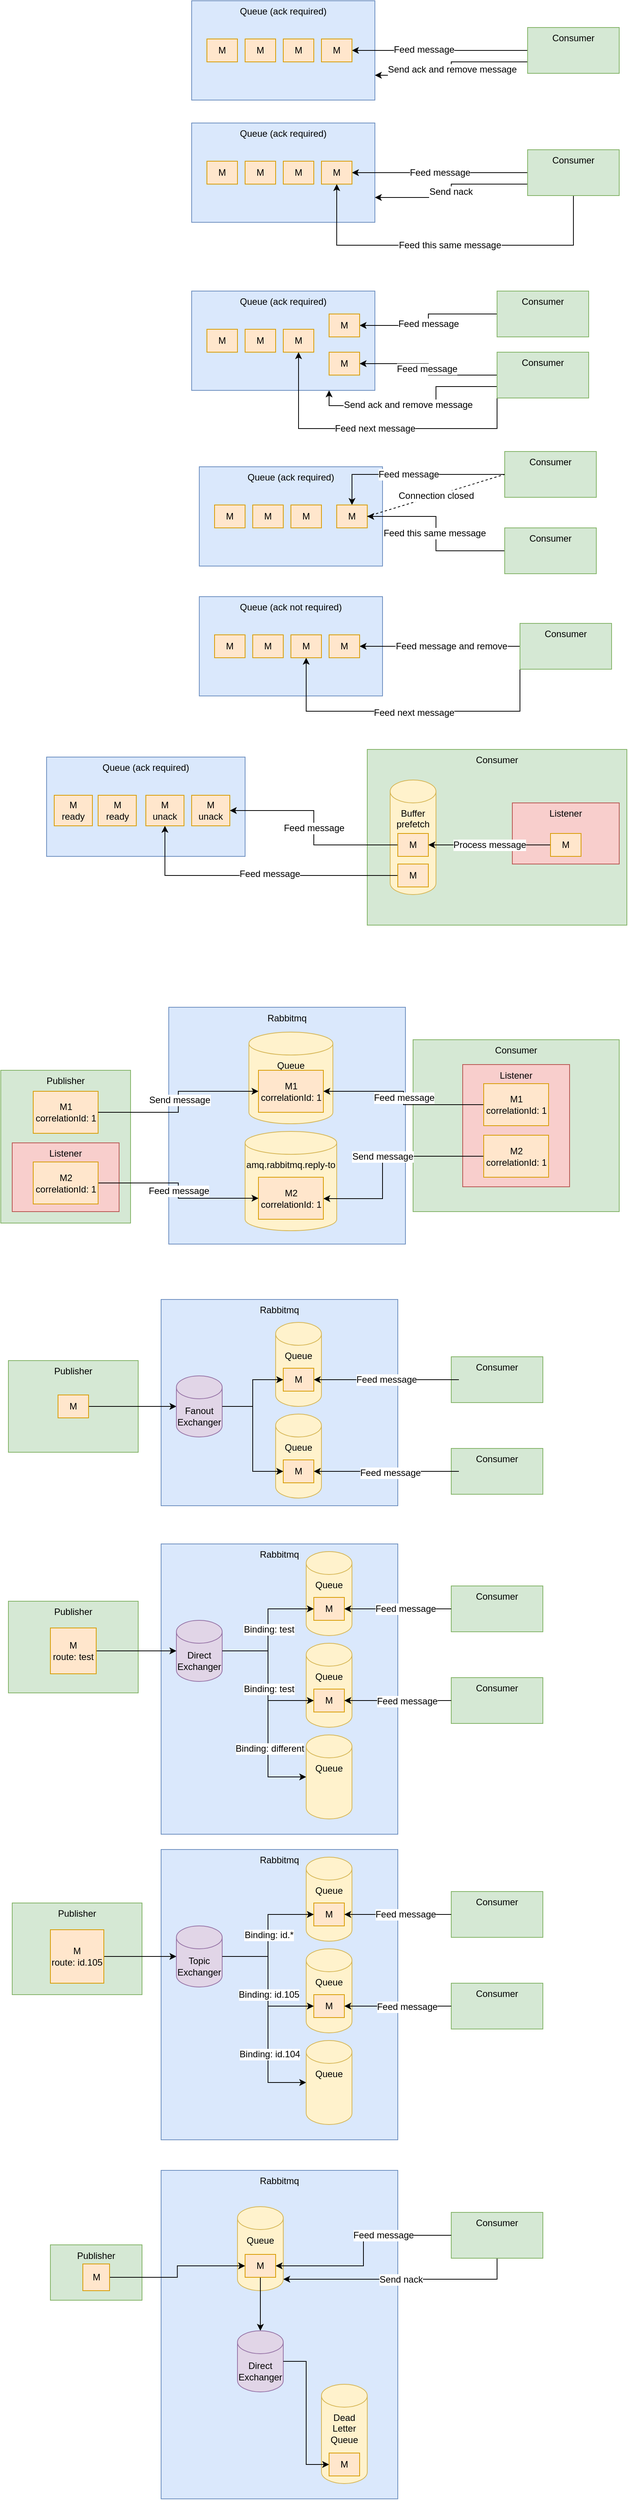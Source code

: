 <mxfile version="13.10.0" type="device"><diagram id="5FkTMjc-aPxwOxmciuyk" name="Page-1"><mxGraphModel dx="2026" dy="1464" grid="1" gridSize="10" guides="1" tooltips="1" connect="1" arrows="1" fold="1" page="1" pageScale="1" pageWidth="600" pageHeight="750" math="0" shadow="0"><root><mxCell id="0"/><mxCell id="1" parent="0"/><mxCell id="cjJmyE3ORphAdKJIZfNl-132" value="Publisher" style="rounded=0;whiteSpace=wrap;html=1;verticalAlign=top;fillColor=#d5e8d4;strokeColor=#82b366;" parent="1" vertex="1"><mxGeometry x="-220" y="1520" width="170" height="120" as="geometry"/></mxCell><mxCell id="cjJmyE3ORphAdKJIZfNl-131" value="Publisher" style="rounded=0;whiteSpace=wrap;html=1;verticalAlign=top;fillColor=#d5e8d4;strokeColor=#82b366;" parent="1" vertex="1"><mxGeometry x="-220" y="1835" width="170" height="120" as="geometry"/></mxCell><mxCell id="cjJmyE3ORphAdKJIZfNl-130" value="Publisher" style="rounded=0;whiteSpace=wrap;html=1;verticalAlign=top;fillColor=#d5e8d4;strokeColor=#82b366;" parent="1" vertex="1"><mxGeometry x="-215" y="2230" width="170" height="120" as="geometry"/></mxCell><mxCell id="cjJmyE3ORphAdKJIZfNl-129" value="Publisher" style="rounded=0;whiteSpace=wrap;html=1;verticalAlign=top;fillColor=#d5e8d4;strokeColor=#82b366;" parent="1" vertex="1"><mxGeometry x="-165" y="2677.5" width="120" height="72.5" as="geometry"/></mxCell><mxCell id="WQiRzFokxwLg9mClhbha-1" value="Queue (ack required)" style="rounded=0;whiteSpace=wrap;html=1;verticalAlign=top;fillColor=#dae8fc;strokeColor=#6c8ebf;" parent="1" vertex="1"><mxGeometry x="20" y="120" width="240" height="130" as="geometry"/></mxCell><mxCell id="WQiRzFokxwLg9mClhbha-41" style="edgeStyle=orthogonalEdgeStyle;rounded=0;orthogonalLoop=1;jettySize=auto;html=1;exitX=0;exitY=0.5;exitDx=0;exitDy=0;" parent="1" source="WQiRzFokxwLg9mClhbha-2" target="WQiRzFokxwLg9mClhbha-8" edge="1"><mxGeometry relative="1" as="geometry"/></mxCell><mxCell id="WQiRzFokxwLg9mClhbha-43" value="&lt;font style=&quot;font-size: 12px&quot;&gt;Feed message&lt;/font&gt;" style="edgeLabel;html=1;align=center;verticalAlign=middle;resizable=0;points=[];" parent="WQiRzFokxwLg9mClhbha-41" vertex="1" connectable="0"><mxGeometry x="0.056" relative="1" as="geometry"><mxPoint as="offset"/></mxGeometry></mxCell><mxCell id="WQiRzFokxwLg9mClhbha-2" value="Consumer" style="rounded=0;whiteSpace=wrap;html=1;verticalAlign=top;fillColor=#d5e8d4;strokeColor=#82b366;" parent="1" vertex="1"><mxGeometry x="420" y="120" width="120" height="60" as="geometry"/></mxCell><mxCell id="WQiRzFokxwLg9mClhbha-5" value="M" style="rounded=0;whiteSpace=wrap;html=1;fillColor=#ffe6cc;strokeColor=#d79b00;" parent="1" vertex="1"><mxGeometry x="90" y="170" width="40" height="30" as="geometry"/></mxCell><mxCell id="WQiRzFokxwLg9mClhbha-6" value="M" style="rounded=0;whiteSpace=wrap;html=1;fillColor=#ffe6cc;strokeColor=#d79b00;" parent="1" vertex="1"><mxGeometry x="140" y="170" width="40" height="30" as="geometry"/></mxCell><mxCell id="WQiRzFokxwLg9mClhbha-7" value="M" style="rounded=0;whiteSpace=wrap;html=1;fillColor=#ffe6cc;strokeColor=#d79b00;" parent="1" vertex="1"><mxGeometry x="200" y="200" width="40" height="30" as="geometry"/></mxCell><mxCell id="WQiRzFokxwLg9mClhbha-8" value="M" style="rounded=0;whiteSpace=wrap;html=1;fillColor=#ffe6cc;strokeColor=#d79b00;" parent="1" vertex="1"><mxGeometry x="200" y="150" width="40" height="30" as="geometry"/></mxCell><mxCell id="WQiRzFokxwLg9mClhbha-42" style="edgeStyle=orthogonalEdgeStyle;rounded=0;orthogonalLoop=1;jettySize=auto;html=1;exitX=0;exitY=0.5;exitDx=0;exitDy=0;" parent="1" source="WQiRzFokxwLg9mClhbha-10" target="WQiRzFokxwLg9mClhbha-7" edge="1"><mxGeometry relative="1" as="geometry"/></mxCell><mxCell id="WQiRzFokxwLg9mClhbha-44" value="&lt;font style=&quot;font-size: 12px&quot;&gt;Feed message&lt;/font&gt;" style="edgeLabel;html=1;align=center;verticalAlign=middle;resizable=0;points=[];" parent="WQiRzFokxwLg9mClhbha-42" vertex="1" connectable="0"><mxGeometry x="0.005" y="2" relative="1" as="geometry"><mxPoint as="offset"/></mxGeometry></mxCell><mxCell id="WQiRzFokxwLg9mClhbha-45" style="edgeStyle=orthogonalEdgeStyle;rounded=0;orthogonalLoop=1;jettySize=auto;html=1;exitX=0;exitY=0.75;exitDx=0;exitDy=0;entryX=0.75;entryY=1;entryDx=0;entryDy=0;" parent="1" source="WQiRzFokxwLg9mClhbha-10" target="WQiRzFokxwLg9mClhbha-1" edge="1"><mxGeometry relative="1" as="geometry"/></mxCell><mxCell id="WQiRzFokxwLg9mClhbha-46" value="&lt;font style=&quot;font-size: 12px&quot;&gt;Send ack and remove message&amp;nbsp;&lt;br&gt;&lt;/font&gt;" style="edgeLabel;html=1;align=center;verticalAlign=middle;resizable=0;points=[];" parent="WQiRzFokxwLg9mClhbha-45" vertex="1" connectable="0"><mxGeometry x="0.057" y="-1" relative="1" as="geometry"><mxPoint as="offset"/></mxGeometry></mxCell><mxCell id="WQiRzFokxwLg9mClhbha-51" value="&lt;font style=&quot;font-size: 12px&quot;&gt;Feed next message&lt;/font&gt;" style="edgeStyle=orthogonalEdgeStyle;rounded=0;orthogonalLoop=1;jettySize=auto;html=1;exitX=0;exitY=1;exitDx=0;exitDy=0;entryX=0.5;entryY=1;entryDx=0;entryDy=0;" parent="1" source="WQiRzFokxwLg9mClhbha-10" target="WQiRzFokxwLg9mClhbha-6" edge="1"><mxGeometry relative="1" as="geometry"><Array as="points"><mxPoint x="420" y="300"/><mxPoint x="160" y="300"/></Array></mxGeometry></mxCell><mxCell id="WQiRzFokxwLg9mClhbha-10" value="Consumer" style="rounded=0;whiteSpace=wrap;html=1;verticalAlign=top;fillColor=#d5e8d4;strokeColor=#82b366;" parent="1" vertex="1"><mxGeometry x="420" y="200" width="120" height="60" as="geometry"/></mxCell><mxCell id="WQiRzFokxwLg9mClhbha-12" value="M" style="rounded=0;whiteSpace=wrap;html=1;fillColor=#ffe6cc;strokeColor=#d79b00;" parent="1" vertex="1"><mxGeometry x="40" y="170" width="40" height="30" as="geometry"/></mxCell><mxCell id="WQiRzFokxwLg9mClhbha-15" value="Queue (ack required)" style="rounded=0;whiteSpace=wrap;html=1;verticalAlign=top;fillColor=#dae8fc;strokeColor=#6c8ebf;" parent="1" vertex="1"><mxGeometry x="20" y="-260" width="240" height="130" as="geometry"/></mxCell><mxCell id="WQiRzFokxwLg9mClhbha-27" style="edgeStyle=orthogonalEdgeStyle;rounded=0;orthogonalLoop=1;jettySize=auto;html=1;exitX=0;exitY=0.75;exitDx=0;exitDy=0;entryX=1;entryY=0.75;entryDx=0;entryDy=0;" parent="1" source="WQiRzFokxwLg9mClhbha-17" target="WQiRzFokxwLg9mClhbha-15" edge="1"><mxGeometry relative="1" as="geometry"/></mxCell><mxCell id="WQiRzFokxwLg9mClhbha-28" value="&lt;font style=&quot;font-size: 12px&quot;&gt;Send ack and remove message&lt;/font&gt;" style="edgeLabel;html=1;align=center;verticalAlign=middle;resizable=0;points=[];" parent="WQiRzFokxwLg9mClhbha-27" vertex="1" connectable="0"><mxGeometry x="0.402" y="3" relative="1" as="geometry"><mxPoint x="35.5" y="-10.5" as="offset"/></mxGeometry></mxCell><mxCell id="WQiRzFokxwLg9mClhbha-39" style="edgeStyle=orthogonalEdgeStyle;rounded=0;orthogonalLoop=1;jettySize=auto;html=1;exitX=0;exitY=0.5;exitDx=0;exitDy=0;" parent="1" source="WQiRzFokxwLg9mClhbha-17" target="WQiRzFokxwLg9mClhbha-21" edge="1"><mxGeometry relative="1" as="geometry"/></mxCell><mxCell id="WQiRzFokxwLg9mClhbha-40" value="&lt;font style=&quot;font-size: 12px&quot;&gt;Feed message&lt;/font&gt;" style="edgeLabel;html=1;align=center;verticalAlign=middle;resizable=0;points=[];" parent="WQiRzFokxwLg9mClhbha-39" vertex="1" connectable="0"><mxGeometry x="0.183" y="-1" relative="1" as="geometry"><mxPoint as="offset"/></mxGeometry></mxCell><mxCell id="WQiRzFokxwLg9mClhbha-17" value="Consumer" style="rounded=0;whiteSpace=wrap;html=1;verticalAlign=top;fillColor=#d5e8d4;strokeColor=#82b366;" parent="1" vertex="1"><mxGeometry x="460" y="-225" width="120" height="60" as="geometry"/></mxCell><mxCell id="WQiRzFokxwLg9mClhbha-18" value="M" style="rounded=0;whiteSpace=wrap;html=1;fillColor=#ffe6cc;strokeColor=#d79b00;" parent="1" vertex="1"><mxGeometry x="90" y="-210" width="40" height="30" as="geometry"/></mxCell><mxCell id="WQiRzFokxwLg9mClhbha-19" value="M" style="rounded=0;whiteSpace=wrap;html=1;fillColor=#ffe6cc;strokeColor=#d79b00;" parent="1" vertex="1"><mxGeometry x="140" y="-210" width="40" height="30" as="geometry"/></mxCell><mxCell id="WQiRzFokxwLg9mClhbha-21" value="M" style="rounded=0;whiteSpace=wrap;html=1;fillColor=#ffe6cc;strokeColor=#d79b00;" parent="1" vertex="1"><mxGeometry x="190" y="-210" width="40" height="30" as="geometry"/></mxCell><mxCell id="WQiRzFokxwLg9mClhbha-22" value="M" style="rounded=0;whiteSpace=wrap;html=1;fillColor=#ffe6cc;strokeColor=#d79b00;" parent="1" vertex="1"><mxGeometry x="40" y="-210" width="40" height="30" as="geometry"/></mxCell><mxCell id="WQiRzFokxwLg9mClhbha-29" value="Queue (ack not required)" style="rounded=0;whiteSpace=wrap;html=1;verticalAlign=top;fillColor=#dae8fc;strokeColor=#6c8ebf;" parent="1" vertex="1"><mxGeometry x="30" y="520" width="240" height="130" as="geometry"/></mxCell><mxCell id="WQiRzFokxwLg9mClhbha-47" style="edgeStyle=orthogonalEdgeStyle;rounded=0;orthogonalLoop=1;jettySize=auto;html=1;exitX=0;exitY=0.5;exitDx=0;exitDy=0;" parent="1" source="WQiRzFokxwLg9mClhbha-32" target="WQiRzFokxwLg9mClhbha-37" edge="1"><mxGeometry relative="1" as="geometry"/></mxCell><mxCell id="WQiRzFokxwLg9mClhbha-48" value="&lt;font style=&quot;font-size: 12px&quot;&gt;Feed message and remove&lt;/font&gt;" style="edgeLabel;html=1;align=center;verticalAlign=middle;resizable=0;points=[];" parent="WQiRzFokxwLg9mClhbha-47" vertex="1" connectable="0"><mxGeometry x="0.25" y="-1" relative="1" as="geometry"><mxPoint x="41" y="1" as="offset"/></mxGeometry></mxCell><mxCell id="WQiRzFokxwLg9mClhbha-49" style="edgeStyle=orthogonalEdgeStyle;rounded=0;orthogonalLoop=1;jettySize=auto;html=1;exitX=0;exitY=0.75;exitDx=0;exitDy=0;entryX=0.5;entryY=1;entryDx=0;entryDy=0;" parent="1" source="WQiRzFokxwLg9mClhbha-32" target="WQiRzFokxwLg9mClhbha-34" edge="1"><mxGeometry relative="1" as="geometry"><Array as="points"><mxPoint x="450" y="670"/><mxPoint x="170" y="670"/></Array></mxGeometry></mxCell><mxCell id="WQiRzFokxwLg9mClhbha-50" value="&lt;font style=&quot;font-size: 12px&quot;&gt;Feed next message&lt;/font&gt;" style="edgeLabel;html=1;align=center;verticalAlign=middle;resizable=0;points=[];" parent="WQiRzFokxwLg9mClhbha-49" vertex="1" connectable="0"><mxGeometry x="0.279" y="2" relative="1" as="geometry"><mxPoint x="59" as="offset"/></mxGeometry></mxCell><mxCell id="WQiRzFokxwLg9mClhbha-32" value="Consumer" style="rounded=0;whiteSpace=wrap;html=1;verticalAlign=top;fillColor=#d5e8d4;strokeColor=#82b366;" parent="1" vertex="1"><mxGeometry x="450" y="555" width="120" height="60" as="geometry"/></mxCell><mxCell id="WQiRzFokxwLg9mClhbha-33" value="M" style="rounded=0;whiteSpace=wrap;html=1;fillColor=#ffe6cc;strokeColor=#d79b00;" parent="1" vertex="1"><mxGeometry x="100" y="570" width="40" height="30" as="geometry"/></mxCell><mxCell id="WQiRzFokxwLg9mClhbha-34" value="M" style="rounded=0;whiteSpace=wrap;html=1;fillColor=#ffe6cc;strokeColor=#d79b00;" parent="1" vertex="1"><mxGeometry x="150" y="570" width="40" height="30" as="geometry"/></mxCell><mxCell id="WQiRzFokxwLg9mClhbha-37" value="M" style="rounded=0;whiteSpace=wrap;html=1;fillColor=#ffe6cc;strokeColor=#d79b00;" parent="1" vertex="1"><mxGeometry x="200" y="570" width="40" height="30" as="geometry"/></mxCell><mxCell id="WQiRzFokxwLg9mClhbha-38" value="M" style="rounded=0;whiteSpace=wrap;html=1;fillColor=#ffe6cc;strokeColor=#d79b00;" parent="1" vertex="1"><mxGeometry x="50" y="570" width="40" height="30" as="geometry"/></mxCell><mxCell id="WQiRzFokxwLg9mClhbha-52" value="Queue (ack required)" style="rounded=0;whiteSpace=wrap;html=1;verticalAlign=top;fillColor=#dae8fc;strokeColor=#6c8ebf;" parent="1" vertex="1"><mxGeometry x="20" y="-100" width="240" height="130" as="geometry"/></mxCell><mxCell id="WQiRzFokxwLg9mClhbha-53" style="edgeStyle=orthogonalEdgeStyle;rounded=0;orthogonalLoop=1;jettySize=auto;html=1;exitX=0;exitY=0.75;exitDx=0;exitDy=0;entryX=1;entryY=0.75;entryDx=0;entryDy=0;" parent="1" source="WQiRzFokxwLg9mClhbha-55" target="WQiRzFokxwLg9mClhbha-52" edge="1"><mxGeometry relative="1" as="geometry"/></mxCell><mxCell id="WQiRzFokxwLg9mClhbha-54" value="&lt;font style=&quot;font-size: 12px&quot;&gt;Send nack&amp;nbsp;&lt;/font&gt;" style="edgeLabel;html=1;align=center;verticalAlign=middle;resizable=0;points=[];" parent="WQiRzFokxwLg9mClhbha-53" vertex="1" connectable="0"><mxGeometry x="0.402" y="3" relative="1" as="geometry"><mxPoint x="35.5" y="-10.5" as="offset"/></mxGeometry></mxCell><mxCell id="WQiRzFokxwLg9mClhbha-63" value="&lt;span style=&quot;font-size: 12px&quot;&gt;Feed this same message&lt;/span&gt;" style="edgeStyle=orthogonalEdgeStyle;rounded=0;orthogonalLoop=1;jettySize=auto;html=1;exitX=0.5;exitY=1;exitDx=0;exitDy=0;entryX=0.5;entryY=1;entryDx=0;entryDy=0;" parent="1" source="WQiRzFokxwLg9mClhbha-55" target="WQiRzFokxwLg9mClhbha-60" edge="1"><mxGeometry relative="1" as="geometry"><Array as="points"><mxPoint x="520" y="60"/><mxPoint x="210" y="60"/></Array></mxGeometry></mxCell><mxCell id="ChobJiatuvSd5gWR6yx1-28" value="&lt;font style=&quot;font-size: 12px&quot;&gt;Feed message&lt;/font&gt;" style="edgeStyle=orthogonalEdgeStyle;rounded=0;orthogonalLoop=1;jettySize=auto;html=1;exitX=0;exitY=0.5;exitDx=0;exitDy=0;" edge="1" parent="1" source="WQiRzFokxwLg9mClhbha-55" target="WQiRzFokxwLg9mClhbha-60"><mxGeometry relative="1" as="geometry"/></mxCell><mxCell id="WQiRzFokxwLg9mClhbha-55" value="Consumer" style="rounded=0;whiteSpace=wrap;html=1;verticalAlign=top;fillColor=#d5e8d4;strokeColor=#82b366;" parent="1" vertex="1"><mxGeometry x="460" y="-65" width="120" height="60" as="geometry"/></mxCell><mxCell id="WQiRzFokxwLg9mClhbha-56" value="M" style="rounded=0;whiteSpace=wrap;html=1;fillColor=#ffe6cc;strokeColor=#d79b00;" parent="1" vertex="1"><mxGeometry x="90" y="-50" width="40" height="30" as="geometry"/></mxCell><mxCell id="WQiRzFokxwLg9mClhbha-57" value="M" style="rounded=0;whiteSpace=wrap;html=1;fillColor=#ffe6cc;strokeColor=#d79b00;" parent="1" vertex="1"><mxGeometry x="140" y="-50" width="40" height="30" as="geometry"/></mxCell><mxCell id="WQiRzFokxwLg9mClhbha-60" value="M" style="rounded=0;whiteSpace=wrap;html=1;fillColor=#ffe6cc;strokeColor=#d79b00;" parent="1" vertex="1"><mxGeometry x="190" y="-50" width="40" height="30" as="geometry"/></mxCell><mxCell id="WQiRzFokxwLg9mClhbha-61" value="M" style="rounded=0;whiteSpace=wrap;html=1;fillColor=#ffe6cc;strokeColor=#d79b00;" parent="1" vertex="1"><mxGeometry x="40" y="-50" width="40" height="30" as="geometry"/></mxCell><mxCell id="cjJmyE3ORphAdKJIZfNl-1" value="Queue (ack required)" style="rounded=0;whiteSpace=wrap;html=1;verticalAlign=top;fillColor=#dae8fc;strokeColor=#6c8ebf;" parent="1" vertex="1"><mxGeometry x="30" y="350" width="240" height="130" as="geometry"/></mxCell><mxCell id="cjJmyE3ORphAdKJIZfNl-2" style="edgeStyle=orthogonalEdgeStyle;rounded=0;orthogonalLoop=1;jettySize=auto;html=1;exitX=0;exitY=0.5;exitDx=0;exitDy=0;" parent="1" source="cjJmyE3ORphAdKJIZfNl-4" target="cjJmyE3ORphAdKJIZfNl-8" edge="1"><mxGeometry relative="1" as="geometry"/></mxCell><mxCell id="cjJmyE3ORphAdKJIZfNl-3" value="&lt;font style=&quot;font-size: 12px&quot;&gt;Feed message&lt;/font&gt;" style="edgeLabel;html=1;align=center;verticalAlign=middle;resizable=0;points=[];" parent="cjJmyE3ORphAdKJIZfNl-2" vertex="1" connectable="0"><mxGeometry x="0.056" relative="1" as="geometry"><mxPoint as="offset"/></mxGeometry></mxCell><mxCell id="cjJmyE3ORphAdKJIZfNl-4" value="Consumer" style="rounded=0;whiteSpace=wrap;html=1;verticalAlign=top;fillColor=#d5e8d4;strokeColor=#82b366;" parent="1" vertex="1"><mxGeometry x="430" y="330" width="120" height="60" as="geometry"/></mxCell><mxCell id="cjJmyE3ORphAdKJIZfNl-5" value="M" style="rounded=0;whiteSpace=wrap;html=1;fillColor=#ffe6cc;strokeColor=#d79b00;" parent="1" vertex="1"><mxGeometry x="100" y="400" width="40" height="30" as="geometry"/></mxCell><mxCell id="cjJmyE3ORphAdKJIZfNl-6" value="M" style="rounded=0;whiteSpace=wrap;html=1;fillColor=#ffe6cc;strokeColor=#d79b00;" parent="1" vertex="1"><mxGeometry x="150" y="400" width="40" height="30" as="geometry"/></mxCell><mxCell id="cjJmyE3ORphAdKJIZfNl-8" value="M" style="rounded=0;whiteSpace=wrap;html=1;fillColor=#ffe6cc;strokeColor=#d79b00;" parent="1" vertex="1"><mxGeometry x="210" y="400" width="40" height="30" as="geometry"/></mxCell><mxCell id="cjJmyE3ORphAdKJIZfNl-9" style="edgeStyle=orthogonalEdgeStyle;rounded=0;orthogonalLoop=1;jettySize=auto;html=1;exitX=0;exitY=0.5;exitDx=0;exitDy=0;entryX=1;entryY=0.5;entryDx=0;entryDy=0;" parent="1" source="cjJmyE3ORphAdKJIZfNl-14" target="cjJmyE3ORphAdKJIZfNl-8" edge="1"><mxGeometry relative="1" as="geometry"><mxPoint x="250" y="445" as="targetPoint"/></mxGeometry></mxCell><mxCell id="cjJmyE3ORphAdKJIZfNl-10" value="&lt;font style=&quot;font-size: 12px&quot;&gt;Feed this same message&lt;/font&gt;" style="edgeLabel;html=1;align=center;verticalAlign=middle;resizable=0;points=[];" parent="cjJmyE3ORphAdKJIZfNl-9" vertex="1" connectable="0"><mxGeometry x="0.005" y="2" relative="1" as="geometry"><mxPoint as="offset"/></mxGeometry></mxCell><mxCell id="cjJmyE3ORphAdKJIZfNl-14" value="Consumer" style="rounded=0;whiteSpace=wrap;html=1;verticalAlign=top;fillColor=#d5e8d4;strokeColor=#82b366;" parent="1" vertex="1"><mxGeometry x="430" y="430" width="120" height="60" as="geometry"/></mxCell><mxCell id="cjJmyE3ORphAdKJIZfNl-15" value="M" style="rounded=0;whiteSpace=wrap;html=1;fillColor=#ffe6cc;strokeColor=#d79b00;" parent="1" vertex="1"><mxGeometry x="50" y="400" width="40" height="30" as="geometry"/></mxCell><mxCell id="cjJmyE3ORphAdKJIZfNl-16" value="&lt;font style=&quot;font-size: 12px&quot;&gt;Connection closed&lt;/font&gt;" style="endArrow=none;dashed=1;html=1;exitX=1;exitY=0.5;exitDx=0;exitDy=0;entryX=0;entryY=0.5;entryDx=0;entryDy=0;" parent="1" source="cjJmyE3ORphAdKJIZfNl-8" target="cjJmyE3ORphAdKJIZfNl-4" edge="1"><mxGeometry width="50" height="50" relative="1" as="geometry"><mxPoint x="400" y="510" as="sourcePoint"/><mxPoint x="450" y="460" as="targetPoint"/></mxGeometry></mxCell><mxCell id="cjJmyE3ORphAdKJIZfNl-17" value="Rabbitmq" style="rounded=0;whiteSpace=wrap;html=1;verticalAlign=top;fillColor=#dae8fc;strokeColor=#6c8ebf;" parent="1" vertex="1"><mxGeometry x="-20" y="1440" width="310" height="270" as="geometry"/></mxCell><mxCell id="cjJmyE3ORphAdKJIZfNl-20" value="Consumer" style="rounded=0;whiteSpace=wrap;html=1;verticalAlign=top;fillColor=#d5e8d4;strokeColor=#82b366;" parent="1" vertex="1"><mxGeometry x="360" y="1515" width="120" height="60" as="geometry"/></mxCell><mxCell id="cjJmyE3ORphAdKJIZfNl-30" value="Consumer" style="rounded=0;whiteSpace=wrap;html=1;verticalAlign=top;fillColor=#d5e8d4;strokeColor=#82b366;" parent="1" vertex="1"><mxGeometry x="360" y="1635" width="120" height="60" as="geometry"/></mxCell><mxCell id="cjJmyE3ORphAdKJIZfNl-33" style="edgeStyle=orthogonalEdgeStyle;rounded=0;orthogonalLoop=1;jettySize=auto;html=1;exitX=1;exitY=0.5;exitDx=0;exitDy=0;" parent="1" source="cjJmyE3ORphAdKJIZfNl-31" target="cjJmyE3ORphAdKJIZfNl-32" edge="1"><mxGeometry relative="1" as="geometry"/></mxCell><mxCell id="cjJmyE3ORphAdKJIZfNl-31" value="M" style="rounded=0;whiteSpace=wrap;html=1;fillColor=#ffe6cc;strokeColor=#d79b00;" parent="1" vertex="1"><mxGeometry x="-155" y="1565" width="40" height="30" as="geometry"/></mxCell><mxCell id="cjJmyE3ORphAdKJIZfNl-32" value="Fanout Exchanger" style="shape=cylinder3;whiteSpace=wrap;html=1;boundedLbl=1;backgroundOutline=1;size=15;fillColor=#e1d5e7;strokeColor=#9673a6;" parent="1" vertex="1"><mxGeometry y="1540" width="60" height="80" as="geometry"/></mxCell><mxCell id="cjJmyE3ORphAdKJIZfNl-34" value="Queue" style="shape=cylinder3;whiteSpace=wrap;html=1;boundedLbl=1;backgroundOutline=1;size=15;verticalAlign=top;fillColor=#fff2cc;strokeColor=#d6b656;" parent="1" vertex="1"><mxGeometry x="130" y="1470" width="60" height="110" as="geometry"/></mxCell><mxCell id="cjJmyE3ORphAdKJIZfNl-21" value="M" style="rounded=0;whiteSpace=wrap;html=1;fillColor=#ffe6cc;strokeColor=#d79b00;" parent="1" vertex="1"><mxGeometry x="140" y="1530" width="40" height="30" as="geometry"/></mxCell><mxCell id="cjJmyE3ORphAdKJIZfNl-18" style="edgeStyle=orthogonalEdgeStyle;rounded=0;orthogonalLoop=1;jettySize=auto;html=1;exitX=0;exitY=0.5;exitDx=0;exitDy=0;entryX=1;entryY=0.5;entryDx=0;entryDy=0;" parent="1" source="cjJmyE3ORphAdKJIZfNl-20" target="cjJmyE3ORphAdKJIZfNl-21" edge="1"><mxGeometry relative="1" as="geometry"><mxPoint x="250" y="1495" as="targetPoint"/><Array as="points"><mxPoint x="370" y="1545"/></Array></mxGeometry></mxCell><mxCell id="cjJmyE3ORphAdKJIZfNl-19" value="&lt;font style=&quot;font-size: 12px&quot;&gt;Feed message&lt;/font&gt;" style="edgeLabel;html=1;align=center;verticalAlign=middle;resizable=0;points=[];" parent="cjJmyE3ORphAdKJIZfNl-18" vertex="1" connectable="0"><mxGeometry x="0.056" relative="1" as="geometry"><mxPoint as="offset"/></mxGeometry></mxCell><mxCell id="cjJmyE3ORphAdKJIZfNl-35" value="Queue" style="shape=cylinder3;whiteSpace=wrap;html=1;boundedLbl=1;backgroundOutline=1;size=15;verticalAlign=top;fillColor=#fff2cc;strokeColor=#d6b656;" parent="1" vertex="1"><mxGeometry x="130" y="1590" width="60" height="110" as="geometry"/></mxCell><mxCell id="cjJmyE3ORphAdKJIZfNl-36" value="M" style="rounded=0;whiteSpace=wrap;html=1;fillColor=#ffe6cc;strokeColor=#d79b00;" parent="1" vertex="1"><mxGeometry x="140" y="1650" width="40" height="30" as="geometry"/></mxCell><mxCell id="cjJmyE3ORphAdKJIZfNl-25" style="edgeStyle=orthogonalEdgeStyle;rounded=0;orthogonalLoop=1;jettySize=auto;html=1;exitX=0;exitY=0.5;exitDx=0;exitDy=0;entryX=1;entryY=0.5;entryDx=0;entryDy=0;" parent="1" source="cjJmyE3ORphAdKJIZfNl-30" target="cjJmyE3ORphAdKJIZfNl-36" edge="1"><mxGeometry relative="1" as="geometry"><mxPoint x="370" y="1660" as="targetPoint"/><Array as="points"><mxPoint x="370" y="1665"/></Array></mxGeometry></mxCell><mxCell id="cjJmyE3ORphAdKJIZfNl-26" value="&lt;font style=&quot;font-size: 12px&quot;&gt;Feed message&lt;/font&gt;" style="edgeLabel;html=1;align=center;verticalAlign=middle;resizable=0;points=[];" parent="cjJmyE3ORphAdKJIZfNl-25" vertex="1" connectable="0"><mxGeometry x="0.005" y="2" relative="1" as="geometry"><mxPoint as="offset"/></mxGeometry></mxCell><mxCell id="cjJmyE3ORphAdKJIZfNl-37" style="edgeStyle=orthogonalEdgeStyle;rounded=0;orthogonalLoop=1;jettySize=auto;html=1;exitX=1;exitY=0.5;exitDx=0;exitDy=0;exitPerimeter=0;entryX=0;entryY=0.5;entryDx=0;entryDy=0;" parent="1" source="cjJmyE3ORphAdKJIZfNl-32" target="cjJmyE3ORphAdKJIZfNl-21" edge="1"><mxGeometry relative="1" as="geometry"/></mxCell><mxCell id="cjJmyE3ORphAdKJIZfNl-38" style="edgeStyle=orthogonalEdgeStyle;rounded=0;orthogonalLoop=1;jettySize=auto;html=1;exitX=1;exitY=0.5;exitDx=0;exitDy=0;exitPerimeter=0;entryX=0;entryY=0.5;entryDx=0;entryDy=0;" parent="1" source="cjJmyE3ORphAdKJIZfNl-32" target="cjJmyE3ORphAdKJIZfNl-36" edge="1"><mxGeometry relative="1" as="geometry"/></mxCell><mxCell id="cjJmyE3ORphAdKJIZfNl-41" value="Rabbitmq" style="rounded=0;whiteSpace=wrap;html=1;verticalAlign=top;fillColor=#dae8fc;strokeColor=#6c8ebf;" parent="1" vertex="1"><mxGeometry x="-20" y="1760" width="310" height="380" as="geometry"/></mxCell><mxCell id="cjJmyE3ORphAdKJIZfNl-42" value="Consumer" style="rounded=0;whiteSpace=wrap;html=1;verticalAlign=top;fillColor=#d5e8d4;strokeColor=#82b366;" parent="1" vertex="1"><mxGeometry x="360" y="1815" width="120" height="60" as="geometry"/></mxCell><mxCell id="cjJmyE3ORphAdKJIZfNl-43" value="Consumer" style="rounded=0;whiteSpace=wrap;html=1;verticalAlign=top;fillColor=#d5e8d4;strokeColor=#82b366;" parent="1" vertex="1"><mxGeometry x="360" y="1935" width="120" height="60" as="geometry"/></mxCell><mxCell id="cjJmyE3ORphAdKJIZfNl-64" style="edgeStyle=orthogonalEdgeStyle;rounded=0;orthogonalLoop=1;jettySize=auto;html=1;exitX=1;exitY=0.5;exitDx=0;exitDy=0;exitPerimeter=0;entryX=0;entryY=0.5;entryDx=0;entryDy=0;entryPerimeter=0;" parent="1" source="cjJmyE3ORphAdKJIZfNl-46" target="cjJmyE3ORphAdKJIZfNl-61" edge="1"><mxGeometry relative="1" as="geometry"><Array as="points"><mxPoint x="120" y="1900"/><mxPoint x="120" y="2065"/></Array></mxGeometry></mxCell><mxCell id="cjJmyE3ORphAdKJIZfNl-65" value="&lt;font style=&quot;font-size: 12px&quot;&gt;Binding: different&lt;/font&gt;" style="edgeLabel;html=1;align=center;verticalAlign=middle;resizable=0;points=[];" parent="cjJmyE3ORphAdKJIZfNl-64" vertex="1" connectable="0"><mxGeometry x="0.367" y="2" relative="1" as="geometry"><mxPoint as="offset"/></mxGeometry></mxCell><mxCell id="cjJmyE3ORphAdKJIZfNl-46" value="Direct Exchanger" style="shape=cylinder3;whiteSpace=wrap;html=1;boundedLbl=1;backgroundOutline=1;size=15;fillColor=#e1d5e7;strokeColor=#9673a6;" parent="1" vertex="1"><mxGeometry y="1860" width="60" height="80" as="geometry"/></mxCell><mxCell id="cjJmyE3ORphAdKJIZfNl-47" value="Queue" style="shape=cylinder3;whiteSpace=wrap;html=1;boundedLbl=1;backgroundOutline=1;size=15;verticalAlign=top;fillColor=#fff2cc;strokeColor=#d6b656;" parent="1" vertex="1"><mxGeometry x="170" y="1770" width="60" height="110" as="geometry"/></mxCell><mxCell id="cjJmyE3ORphAdKJIZfNl-48" value="M" style="rounded=0;whiteSpace=wrap;html=1;fillColor=#ffe6cc;strokeColor=#d79b00;" parent="1" vertex="1"><mxGeometry x="180" y="1830" width="40" height="30" as="geometry"/></mxCell><mxCell id="cjJmyE3ORphAdKJIZfNl-51" value="Queue" style="shape=cylinder3;whiteSpace=wrap;html=1;boundedLbl=1;backgroundOutline=1;size=15;verticalAlign=top;fillColor=#fff2cc;strokeColor=#d6b656;" parent="1" vertex="1"><mxGeometry x="170" y="1890" width="60" height="110" as="geometry"/></mxCell><mxCell id="cjJmyE3ORphAdKJIZfNl-52" value="M" style="rounded=0;whiteSpace=wrap;html=1;fillColor=#ffe6cc;strokeColor=#d79b00;" parent="1" vertex="1"><mxGeometry x="180" y="1950" width="40" height="30" as="geometry"/></mxCell><mxCell id="cjJmyE3ORphAdKJIZfNl-55" style="edgeStyle=orthogonalEdgeStyle;rounded=0;orthogonalLoop=1;jettySize=auto;html=1;exitX=1;exitY=0.5;exitDx=0;exitDy=0;exitPerimeter=0;entryX=0;entryY=0.5;entryDx=0;entryDy=0;" parent="1" source="cjJmyE3ORphAdKJIZfNl-46" target="cjJmyE3ORphAdKJIZfNl-48" edge="1"><mxGeometry relative="1" as="geometry"/></mxCell><mxCell id="cjJmyE3ORphAdKJIZfNl-59" value="&lt;font style=&quot;font-size: 12px&quot;&gt;Binding: test&lt;/font&gt;" style="edgeLabel;html=1;align=center;verticalAlign=middle;resizable=0;points=[];" parent="cjJmyE3ORphAdKJIZfNl-55" vertex="1" connectable="0"><mxGeometry x="0.009" y="-1" relative="1" as="geometry"><mxPoint as="offset"/></mxGeometry></mxCell><mxCell id="cjJmyE3ORphAdKJIZfNl-56" style="edgeStyle=orthogonalEdgeStyle;rounded=0;orthogonalLoop=1;jettySize=auto;html=1;exitX=1;exitY=0.5;exitDx=0;exitDy=0;exitPerimeter=0;entryX=0;entryY=0.5;entryDx=0;entryDy=0;" parent="1" source="cjJmyE3ORphAdKJIZfNl-46" target="cjJmyE3ORphAdKJIZfNl-52" edge="1"><mxGeometry relative="1" as="geometry"/></mxCell><mxCell id="cjJmyE3ORphAdKJIZfNl-60" value="&lt;font style=&quot;font-size: 12px&quot;&gt;Binding: test&lt;/font&gt;" style="edgeLabel;html=1;align=center;verticalAlign=middle;resizable=0;points=[];" parent="cjJmyE3ORphAdKJIZfNl-56" vertex="1" connectable="0"><mxGeometry x="0.188" y="1" relative="1" as="geometry"><mxPoint as="offset"/></mxGeometry></mxCell><mxCell id="cjJmyE3ORphAdKJIZfNl-58" style="edgeStyle=orthogonalEdgeStyle;rounded=0;orthogonalLoop=1;jettySize=auto;html=1;exitX=1;exitY=0.5;exitDx=0;exitDy=0;entryX=0;entryY=0.5;entryDx=0;entryDy=0;entryPerimeter=0;" parent="1" source="cjJmyE3ORphAdKJIZfNl-57" target="cjJmyE3ORphAdKJIZfNl-46" edge="1"><mxGeometry relative="1" as="geometry"/></mxCell><mxCell id="cjJmyE3ORphAdKJIZfNl-57" value="M&lt;br&gt;route: test" style="whiteSpace=wrap;html=1;aspect=fixed;fillColor=#ffe6cc;strokeColor=#d79b00;" parent="1" vertex="1"><mxGeometry x="-165" y="1870" width="60" height="60" as="geometry"/></mxCell><mxCell id="cjJmyE3ORphAdKJIZfNl-61" value="Queue" style="shape=cylinder3;whiteSpace=wrap;html=1;boundedLbl=1;backgroundOutline=1;size=15;verticalAlign=top;fillColor=#fff2cc;strokeColor=#d6b656;" parent="1" vertex="1"><mxGeometry x="170" y="2010" width="60" height="110" as="geometry"/></mxCell><mxCell id="cjJmyE3ORphAdKJIZfNl-68" style="edgeStyle=orthogonalEdgeStyle;rounded=0;orthogonalLoop=1;jettySize=auto;html=1;exitX=0;exitY=0.5;exitDx=0;exitDy=0;" parent="1" source="cjJmyE3ORphAdKJIZfNl-42" target="cjJmyE3ORphAdKJIZfNl-48" edge="1"><mxGeometry relative="1" as="geometry"/></mxCell><mxCell id="cjJmyE3ORphAdKJIZfNl-69" value="&lt;span style=&quot;font-size: 12px&quot;&gt;Feed message&lt;/span&gt;" style="edgeLabel;html=1;align=center;verticalAlign=middle;resizable=0;points=[];" parent="cjJmyE3ORphAdKJIZfNl-68" vertex="1" connectable="0"><mxGeometry x="-0.543" y="4" relative="1" as="geometry"><mxPoint x="-28" y="-4" as="offset"/></mxGeometry></mxCell><mxCell id="cjJmyE3ORphAdKJIZfNl-67" style="edgeStyle=orthogonalEdgeStyle;rounded=0;orthogonalLoop=1;jettySize=auto;html=1;exitX=0;exitY=0.5;exitDx=0;exitDy=0;entryX=1;entryY=0.5;entryDx=0;entryDy=0;" parent="1" source="cjJmyE3ORphAdKJIZfNl-43" target="cjJmyE3ORphAdKJIZfNl-52" edge="1"><mxGeometry relative="1" as="geometry"/></mxCell><mxCell id="cjJmyE3ORphAdKJIZfNl-70" value="&lt;span style=&quot;font-size: 12px&quot;&gt;Feed message&lt;/span&gt;" style="edgeLabel;html=1;align=center;verticalAlign=middle;resizable=0;points=[];" parent="cjJmyE3ORphAdKJIZfNl-67" vertex="1" connectable="0"><mxGeometry x="-0.171" y="1" relative="1" as="geometry"><mxPoint as="offset"/></mxGeometry></mxCell><mxCell id="cjJmyE3ORphAdKJIZfNl-74" value="Rabbitmq" style="rounded=0;whiteSpace=wrap;html=1;verticalAlign=top;fillColor=#dae8fc;strokeColor=#6c8ebf;" parent="1" vertex="1"><mxGeometry x="-20" y="2160" width="310" height="380" as="geometry"/></mxCell><mxCell id="cjJmyE3ORphAdKJIZfNl-75" value="Consumer" style="rounded=0;whiteSpace=wrap;html=1;verticalAlign=top;fillColor=#d5e8d4;strokeColor=#82b366;" parent="1" vertex="1"><mxGeometry x="360" y="2215" width="120" height="60" as="geometry"/></mxCell><mxCell id="cjJmyE3ORphAdKJIZfNl-76" value="Consumer" style="rounded=0;whiteSpace=wrap;html=1;verticalAlign=top;fillColor=#d5e8d4;strokeColor=#82b366;" parent="1" vertex="1"><mxGeometry x="360" y="2335" width="120" height="60" as="geometry"/></mxCell><mxCell id="cjJmyE3ORphAdKJIZfNl-77" style="edgeStyle=orthogonalEdgeStyle;rounded=0;orthogonalLoop=1;jettySize=auto;html=1;exitX=1;exitY=0.5;exitDx=0;exitDy=0;exitPerimeter=0;entryX=0;entryY=0.5;entryDx=0;entryDy=0;entryPerimeter=0;" parent="1" source="cjJmyE3ORphAdKJIZfNl-79" target="cjJmyE3ORphAdKJIZfNl-90" edge="1"><mxGeometry relative="1" as="geometry"><Array as="points"><mxPoint x="120" y="2300"/><mxPoint x="120" y="2465"/></Array></mxGeometry></mxCell><mxCell id="cjJmyE3ORphAdKJIZfNl-78" value="&lt;font style=&quot;font-size: 12px&quot;&gt;Binding: id.104&lt;/font&gt;" style="edgeLabel;html=1;align=center;verticalAlign=middle;resizable=0;points=[];" parent="cjJmyE3ORphAdKJIZfNl-77" vertex="1" connectable="0"><mxGeometry x="0.367" y="2" relative="1" as="geometry"><mxPoint as="offset"/></mxGeometry></mxCell><mxCell id="cjJmyE3ORphAdKJIZfNl-79" value="Topic Exchanger" style="shape=cylinder3;whiteSpace=wrap;html=1;boundedLbl=1;backgroundOutline=1;size=15;fillColor=#e1d5e7;strokeColor=#9673a6;" parent="1" vertex="1"><mxGeometry y="2260" width="60" height="80" as="geometry"/></mxCell><mxCell id="cjJmyE3ORphAdKJIZfNl-80" value="Queue" style="shape=cylinder3;whiteSpace=wrap;html=1;boundedLbl=1;backgroundOutline=1;size=15;verticalAlign=top;fillColor=#fff2cc;strokeColor=#d6b656;" parent="1" vertex="1"><mxGeometry x="170" y="2170" width="60" height="110" as="geometry"/></mxCell><mxCell id="cjJmyE3ORphAdKJIZfNl-81" value="M" style="rounded=0;whiteSpace=wrap;html=1;fillColor=#ffe6cc;strokeColor=#d79b00;" parent="1" vertex="1"><mxGeometry x="180" y="2230" width="40" height="30" as="geometry"/></mxCell><mxCell id="cjJmyE3ORphAdKJIZfNl-82" value="Queue" style="shape=cylinder3;whiteSpace=wrap;html=1;boundedLbl=1;backgroundOutline=1;size=15;verticalAlign=top;fillColor=#fff2cc;strokeColor=#d6b656;" parent="1" vertex="1"><mxGeometry x="170" y="2290" width="60" height="110" as="geometry"/></mxCell><mxCell id="cjJmyE3ORphAdKJIZfNl-83" value="M" style="rounded=0;whiteSpace=wrap;html=1;fillColor=#ffe6cc;strokeColor=#d79b00;" parent="1" vertex="1"><mxGeometry x="180" y="2350" width="40" height="30" as="geometry"/></mxCell><mxCell id="cjJmyE3ORphAdKJIZfNl-84" style="edgeStyle=orthogonalEdgeStyle;rounded=0;orthogonalLoop=1;jettySize=auto;html=1;exitX=1;exitY=0.5;exitDx=0;exitDy=0;exitPerimeter=0;entryX=0;entryY=0.5;entryDx=0;entryDy=0;" parent="1" source="cjJmyE3ORphAdKJIZfNl-79" target="cjJmyE3ORphAdKJIZfNl-81" edge="1"><mxGeometry relative="1" as="geometry"/></mxCell><mxCell id="cjJmyE3ORphAdKJIZfNl-85" value="&lt;font style=&quot;font-size: 12px&quot;&gt;Binding: id.*&lt;/font&gt;" style="edgeLabel;html=1;align=center;verticalAlign=middle;resizable=0;points=[];" parent="cjJmyE3ORphAdKJIZfNl-84" vertex="1" connectable="0"><mxGeometry x="0.009" y="-1" relative="1" as="geometry"><mxPoint as="offset"/></mxGeometry></mxCell><mxCell id="cjJmyE3ORphAdKJIZfNl-86" style="edgeStyle=orthogonalEdgeStyle;rounded=0;orthogonalLoop=1;jettySize=auto;html=1;exitX=1;exitY=0.5;exitDx=0;exitDy=0;exitPerimeter=0;entryX=0;entryY=0.5;entryDx=0;entryDy=0;" parent="1" source="cjJmyE3ORphAdKJIZfNl-79" target="cjJmyE3ORphAdKJIZfNl-83" edge="1"><mxGeometry relative="1" as="geometry"/></mxCell><mxCell id="cjJmyE3ORphAdKJIZfNl-87" value="&lt;font style=&quot;font-size: 12px&quot;&gt;Binding: id.105&lt;/font&gt;" style="edgeLabel;html=1;align=center;verticalAlign=middle;resizable=0;points=[];" parent="cjJmyE3ORphAdKJIZfNl-86" vertex="1" connectable="0"><mxGeometry x="0.188" y="1" relative="1" as="geometry"><mxPoint as="offset"/></mxGeometry></mxCell><mxCell id="cjJmyE3ORphAdKJIZfNl-88" style="edgeStyle=orthogonalEdgeStyle;rounded=0;orthogonalLoop=1;jettySize=auto;html=1;exitX=1;exitY=0.5;exitDx=0;exitDy=0;entryX=0;entryY=0.5;entryDx=0;entryDy=0;entryPerimeter=0;" parent="1" source="cjJmyE3ORphAdKJIZfNl-89" target="cjJmyE3ORphAdKJIZfNl-79" edge="1"><mxGeometry relative="1" as="geometry"/></mxCell><mxCell id="cjJmyE3ORphAdKJIZfNl-89" value="M&lt;br&gt;route: id.105" style="whiteSpace=wrap;html=1;aspect=fixed;fillColor=#ffe6cc;strokeColor=#d79b00;" parent="1" vertex="1"><mxGeometry x="-165" y="2265" width="70" height="70" as="geometry"/></mxCell><mxCell id="cjJmyE3ORphAdKJIZfNl-90" value="Queue" style="shape=cylinder3;whiteSpace=wrap;html=1;boundedLbl=1;backgroundOutline=1;size=15;verticalAlign=top;fillColor=#fff2cc;strokeColor=#d6b656;" parent="1" vertex="1"><mxGeometry x="170" y="2410" width="60" height="110" as="geometry"/></mxCell><mxCell id="cjJmyE3ORphAdKJIZfNl-91" style="edgeStyle=orthogonalEdgeStyle;rounded=0;orthogonalLoop=1;jettySize=auto;html=1;exitX=0;exitY=0.5;exitDx=0;exitDy=0;" parent="1" source="cjJmyE3ORphAdKJIZfNl-75" target="cjJmyE3ORphAdKJIZfNl-81" edge="1"><mxGeometry relative="1" as="geometry"/></mxCell><mxCell id="cjJmyE3ORphAdKJIZfNl-92" value="&lt;span style=&quot;font-size: 12px&quot;&gt;Feed message&lt;/span&gt;" style="edgeLabel;html=1;align=center;verticalAlign=middle;resizable=0;points=[];" parent="cjJmyE3ORphAdKJIZfNl-91" vertex="1" connectable="0"><mxGeometry x="-0.543" y="4" relative="1" as="geometry"><mxPoint x="-28" y="-4" as="offset"/></mxGeometry></mxCell><mxCell id="cjJmyE3ORphAdKJIZfNl-93" style="edgeStyle=orthogonalEdgeStyle;rounded=0;orthogonalLoop=1;jettySize=auto;html=1;exitX=0;exitY=0.5;exitDx=0;exitDy=0;entryX=1;entryY=0.5;entryDx=0;entryDy=0;" parent="1" source="cjJmyE3ORphAdKJIZfNl-76" target="cjJmyE3ORphAdKJIZfNl-83" edge="1"><mxGeometry relative="1" as="geometry"/></mxCell><mxCell id="cjJmyE3ORphAdKJIZfNl-94" value="&lt;span style=&quot;font-size: 12px&quot;&gt;Feed message&lt;/span&gt;" style="edgeLabel;html=1;align=center;verticalAlign=middle;resizable=0;points=[];" parent="cjJmyE3ORphAdKJIZfNl-93" vertex="1" connectable="0"><mxGeometry x="-0.171" y="1" relative="1" as="geometry"><mxPoint as="offset"/></mxGeometry></mxCell><mxCell id="cjJmyE3ORphAdKJIZfNl-95" value="Rabbitmq" style="rounded=0;whiteSpace=wrap;html=1;verticalAlign=top;fillColor=#dae8fc;strokeColor=#6c8ebf;" parent="1" vertex="1"><mxGeometry x="-20" y="2580" width="310" height="430" as="geometry"/></mxCell><mxCell id="cjJmyE3ORphAdKJIZfNl-124" value="&lt;font style=&quot;font-size: 12px&quot;&gt;Send nack&lt;/font&gt;" style="edgeStyle=orthogonalEdgeStyle;rounded=0;orthogonalLoop=1;jettySize=auto;html=1;exitX=0.5;exitY=1;exitDx=0;exitDy=0;entryX=1;entryY=1;entryDx=0;entryDy=-15;entryPerimeter=0;" parent="1" source="cjJmyE3ORphAdKJIZfNl-96" target="cjJmyE3ORphAdKJIZfNl-101" edge="1"><mxGeometry relative="1" as="geometry"/></mxCell><mxCell id="cjJmyE3ORphAdKJIZfNl-96" value="Consumer" style="rounded=0;whiteSpace=wrap;html=1;verticalAlign=top;fillColor=#d5e8d4;strokeColor=#82b366;" parent="1" vertex="1"><mxGeometry x="360" y="2635" width="120" height="60" as="geometry"/></mxCell><mxCell id="cjJmyE3ORphAdKJIZfNl-101" value="Queue" style="shape=cylinder3;whiteSpace=wrap;html=1;boundedLbl=1;backgroundOutline=1;size=15;verticalAlign=top;fillColor=#fff2cc;strokeColor=#d6b656;" parent="1" vertex="1"><mxGeometry x="80" y="2627.5" width="60" height="110" as="geometry"/></mxCell><mxCell id="cjJmyE3ORphAdKJIZfNl-123" style="edgeStyle=orthogonalEdgeStyle;rounded=0;orthogonalLoop=1;jettySize=auto;html=1;exitX=0.5;exitY=1;exitDx=0;exitDy=0;entryX=0.5;entryY=0;entryDx=0;entryDy=0;entryPerimeter=0;" parent="1" source="cjJmyE3ORphAdKJIZfNl-102" target="cjJmyE3ORphAdKJIZfNl-122" edge="1"><mxGeometry relative="1" as="geometry"/></mxCell><mxCell id="cjJmyE3ORphAdKJIZfNl-102" value="M" style="rounded=0;whiteSpace=wrap;html=1;fillColor=#ffe6cc;strokeColor=#d79b00;" parent="1" vertex="1"><mxGeometry x="90" y="2690" width="40" height="30" as="geometry"/></mxCell><mxCell id="cjJmyE3ORphAdKJIZfNl-119" style="edgeStyle=orthogonalEdgeStyle;rounded=0;orthogonalLoop=1;jettySize=auto;html=1;exitX=1;exitY=0.5;exitDx=0;exitDy=0;" parent="1" source="cjJmyE3ORphAdKJIZfNl-110" target="cjJmyE3ORphAdKJIZfNl-102" edge="1"><mxGeometry relative="1" as="geometry"/></mxCell><mxCell id="cjJmyE3ORphAdKJIZfNl-110" value="M" style="whiteSpace=wrap;html=1;aspect=fixed;fillColor=#ffe6cc;strokeColor=#d79b00;" parent="1" vertex="1"><mxGeometry x="-122.5" y="2702.5" width="35" height="35" as="geometry"/></mxCell><mxCell id="cjJmyE3ORphAdKJIZfNl-112" style="edgeStyle=orthogonalEdgeStyle;rounded=0;orthogonalLoop=1;jettySize=auto;html=1;exitX=0;exitY=0.5;exitDx=0;exitDy=0;" parent="1" source="cjJmyE3ORphAdKJIZfNl-96" target="cjJmyE3ORphAdKJIZfNl-102" edge="1"><mxGeometry relative="1" as="geometry"/></mxCell><mxCell id="cjJmyE3ORphAdKJIZfNl-113" value="&lt;span style=&quot;font-size: 12px&quot;&gt;Feed message&lt;/span&gt;" style="edgeLabel;html=1;align=center;verticalAlign=middle;resizable=0;points=[];" parent="cjJmyE3ORphAdKJIZfNl-112" vertex="1" connectable="0"><mxGeometry x="-0.543" y="4" relative="1" as="geometry"><mxPoint x="-28" y="-4" as="offset"/></mxGeometry></mxCell><mxCell id="cjJmyE3ORphAdKJIZfNl-122" value="Direct Exchanger" style="shape=cylinder3;whiteSpace=wrap;html=1;boundedLbl=1;backgroundOutline=1;size=15;fillColor=#e1d5e7;strokeColor=#9673a6;" parent="1" vertex="1"><mxGeometry x="80" y="2790" width="60" height="80" as="geometry"/></mxCell><mxCell id="cjJmyE3ORphAdKJIZfNl-126" value="Dead Letter Queue" style="shape=cylinder3;whiteSpace=wrap;html=1;boundedLbl=1;backgroundOutline=1;size=15;verticalAlign=top;fillColor=#fff2cc;strokeColor=#d6b656;" parent="1" vertex="1"><mxGeometry x="190" y="2860" width="60" height="130" as="geometry"/></mxCell><mxCell id="cjJmyE3ORphAdKJIZfNl-127" value="M" style="rounded=0;whiteSpace=wrap;html=1;fillColor=#ffe6cc;strokeColor=#d79b00;" parent="1" vertex="1"><mxGeometry x="200" y="2950" width="40" height="30" as="geometry"/></mxCell><mxCell id="cjJmyE3ORphAdKJIZfNl-128" style="edgeStyle=orthogonalEdgeStyle;rounded=0;orthogonalLoop=1;jettySize=auto;html=1;exitX=1;exitY=0.5;exitDx=0;exitDy=0;exitPerimeter=0;entryX=0;entryY=0.5;entryDx=0;entryDy=0;" parent="1" source="cjJmyE3ORphAdKJIZfNl-122" target="cjJmyE3ORphAdKJIZfNl-127" edge="1"><mxGeometry relative="1" as="geometry"/></mxCell><mxCell id="6imPU3ot8fNsC_LVZf5I-1" value="Queue (ack required)" style="rounded=0;whiteSpace=wrap;html=1;verticalAlign=top;fillColor=#dae8fc;strokeColor=#6c8ebf;" parent="1" vertex="1"><mxGeometry x="-170" y="730" width="260" height="130" as="geometry"/></mxCell><mxCell id="6imPU3ot8fNsC_LVZf5I-6" value="Consumer" style="rounded=0;whiteSpace=wrap;html=1;verticalAlign=top;fillColor=#d5e8d4;strokeColor=#82b366;" parent="1" vertex="1"><mxGeometry x="250" y="720" width="340" height="230" as="geometry"/></mxCell><mxCell id="6imPU3ot8fNsC_LVZf5I-9" value="M&lt;br&gt;unack" style="rounded=0;whiteSpace=wrap;html=1;fillColor=#ffe6cc;strokeColor=#d79b00;" parent="1" vertex="1"><mxGeometry x="20" y="780" width="50" height="40" as="geometry"/></mxCell><mxCell id="6imPU3ot8fNsC_LVZf5I-11" value="Buffer&lt;br&gt;prefetch" style="shape=cylinder3;whiteSpace=wrap;html=1;boundedLbl=1;backgroundOutline=1;size=15;verticalAlign=top;fillColor=#fff2cc;strokeColor=#d6b656;" parent="1" vertex="1"><mxGeometry x="280" y="760" width="60" height="150" as="geometry"/></mxCell><mxCell id="6imPU3ot8fNsC_LVZf5I-17" value="&lt;font style=&quot;font-size: 12px&quot;&gt;Feed message&lt;/font&gt;" style="edgeStyle=orthogonalEdgeStyle;rounded=0;orthogonalLoop=1;jettySize=auto;html=1;exitX=0;exitY=0.5;exitDx=0;exitDy=0;entryX=1;entryY=0.5;entryDx=0;entryDy=0;" parent="1" source="6imPU3ot8fNsC_LVZf5I-12" target="6imPU3ot8fNsC_LVZf5I-9" edge="1"><mxGeometry relative="1" as="geometry"/></mxCell><mxCell id="6imPU3ot8fNsC_LVZf5I-12" value="M" style="rounded=0;whiteSpace=wrap;html=1;fillColor=#ffe6cc;strokeColor=#d79b00;" parent="1" vertex="1"><mxGeometry x="290" y="830" width="40" height="30" as="geometry"/></mxCell><mxCell id="6imPU3ot8fNsC_LVZf5I-18" style="edgeStyle=orthogonalEdgeStyle;rounded=0;orthogonalLoop=1;jettySize=auto;html=1;exitX=0;exitY=0.5;exitDx=0;exitDy=0;entryX=0.5;entryY=1;entryDx=0;entryDy=0;" parent="1" source="6imPU3ot8fNsC_LVZf5I-13" target="6imPU3ot8fNsC_LVZf5I-16" edge="1"><mxGeometry relative="1" as="geometry"/></mxCell><mxCell id="6imPU3ot8fNsC_LVZf5I-19" value="&lt;font style=&quot;font-size: 12px&quot;&gt;Feed message&lt;/font&gt;" style="edgeLabel;html=1;align=center;verticalAlign=middle;resizable=0;points=[];" parent="6imPU3ot8fNsC_LVZf5I-18" vertex="1" connectable="0"><mxGeometry x="-0.092" y="-2" relative="1" as="geometry"><mxPoint as="offset"/></mxGeometry></mxCell><mxCell id="6imPU3ot8fNsC_LVZf5I-13" value="M" style="rounded=0;whiteSpace=wrap;html=1;fillColor=#ffe6cc;strokeColor=#d79b00;" parent="1" vertex="1"><mxGeometry x="290" y="870" width="40" height="30" as="geometry"/></mxCell><mxCell id="6imPU3ot8fNsC_LVZf5I-14" value="M&lt;br&gt;ready" style="rounded=0;whiteSpace=wrap;html=1;fillColor=#ffe6cc;strokeColor=#d79b00;" parent="1" vertex="1"><mxGeometry x="-160" y="780" width="50" height="40" as="geometry"/></mxCell><mxCell id="6imPU3ot8fNsC_LVZf5I-15" value="M&lt;br&gt;ready" style="rounded=0;whiteSpace=wrap;html=1;fillColor=#ffe6cc;strokeColor=#d79b00;" parent="1" vertex="1"><mxGeometry x="-102.5" y="780" width="50" height="40" as="geometry"/></mxCell><mxCell id="6imPU3ot8fNsC_LVZf5I-16" value="M&lt;br&gt;unack" style="rounded=0;whiteSpace=wrap;html=1;fillColor=#ffe6cc;strokeColor=#d79b00;" parent="1" vertex="1"><mxGeometry x="-40" y="780" width="50" height="40" as="geometry"/></mxCell><mxCell id="6imPU3ot8fNsC_LVZf5I-20" value="Listener" style="rounded=0;whiteSpace=wrap;html=1;verticalAlign=top;fillColor=#f8cecc;strokeColor=#b85450;" parent="1" vertex="1"><mxGeometry x="440" y="790" width="140" height="80" as="geometry"/></mxCell><mxCell id="6imPU3ot8fNsC_LVZf5I-22" value="&lt;font style=&quot;font-size: 12px&quot;&gt;Process message&lt;/font&gt;" style="edgeStyle=orthogonalEdgeStyle;rounded=0;orthogonalLoop=1;jettySize=auto;html=1;exitX=0;exitY=0.5;exitDx=0;exitDy=0;entryX=1;entryY=0.5;entryDx=0;entryDy=0;" parent="1" source="6imPU3ot8fNsC_LVZf5I-21" target="6imPU3ot8fNsC_LVZf5I-12" edge="1"><mxGeometry relative="1" as="geometry"/></mxCell><mxCell id="6imPU3ot8fNsC_LVZf5I-21" value="M" style="rounded=0;whiteSpace=wrap;html=1;fillColor=#ffe6cc;strokeColor=#d79b00;" parent="1" vertex="1"><mxGeometry x="490" y="830" width="40" height="30" as="geometry"/></mxCell><mxCell id="ChobJiatuvSd5gWR6yx1-1" value="Publisher" style="rounded=0;whiteSpace=wrap;html=1;verticalAlign=top;fillColor=#d5e8d4;strokeColor=#82b366;" vertex="1" parent="1"><mxGeometry x="-230" y="1140" width="170" height="200" as="geometry"/></mxCell><mxCell id="ChobJiatuvSd5gWR6yx1-2" value="Rabbitmq" style="rounded=0;whiteSpace=wrap;html=1;verticalAlign=top;fillColor=#dae8fc;strokeColor=#6c8ebf;" vertex="1" parent="1"><mxGeometry x="-10" y="1057.5" width="310" height="310" as="geometry"/></mxCell><mxCell id="ChobJiatuvSd5gWR6yx1-3" value="Consumer" style="rounded=0;whiteSpace=wrap;html=1;verticalAlign=top;fillColor=#d5e8d4;strokeColor=#82b366;" vertex="1" parent="1"><mxGeometry x="310" y="1100" width="270" height="225" as="geometry"/></mxCell><mxCell id="ChobJiatuvSd5gWR6yx1-6" value="M1&lt;br&gt;correlationId: 1" style="rounded=0;whiteSpace=wrap;html=1;fillColor=#ffe6cc;strokeColor=#d79b00;" vertex="1" parent="1"><mxGeometry x="-187.5" y="1167.5" width="85" height="55" as="geometry"/></mxCell><mxCell id="ChobJiatuvSd5gWR6yx1-8" value="Queue" style="shape=cylinder3;whiteSpace=wrap;html=1;boundedLbl=1;backgroundOutline=1;size=15;verticalAlign=top;fillColor=#fff2cc;strokeColor=#d6b656;" vertex="1" parent="1"><mxGeometry x="95" y="1090" width="110" height="120" as="geometry"/></mxCell><mxCell id="ChobJiatuvSd5gWR6yx1-12" value="amq.rabbitmq.reply-to" style="shape=cylinder3;whiteSpace=wrap;html=1;boundedLbl=1;backgroundOutline=1;size=15;verticalAlign=top;fillColor=#fff2cc;strokeColor=#d6b656;" vertex="1" parent="1"><mxGeometry x="90" y="1220" width="120" height="130" as="geometry"/></mxCell><mxCell id="ChobJiatuvSd5gWR6yx1-19" style="edgeStyle=orthogonalEdgeStyle;rounded=0;orthogonalLoop=1;jettySize=auto;html=1;exitX=1;exitY=0.5;exitDx=0;exitDy=0;entryX=0;entryY=0.5;entryDx=0;entryDy=0;" edge="1" parent="1" source="ChobJiatuvSd5gWR6yx1-6" target="ChobJiatuvSd5gWR6yx1-32"><mxGeometry relative="1" as="geometry"><mxPoint x="130" y="1165" as="targetPoint"/></mxGeometry></mxCell><mxCell id="ChobJiatuvSd5gWR6yx1-21" value="&lt;font style=&quot;font-size: 12px&quot;&gt;Send message&lt;/font&gt;" style="edgeLabel;html=1;align=center;verticalAlign=middle;resizable=0;points=[];" vertex="1" connectable="0" parent="ChobJiatuvSd5gWR6yx1-19"><mxGeometry x="0.017" relative="1" as="geometry"><mxPoint x="1" as="offset"/></mxGeometry></mxCell><mxCell id="ChobJiatuvSd5gWR6yx1-31" value="Listener" style="rounded=0;whiteSpace=wrap;html=1;verticalAlign=top;fillColor=#f8cecc;strokeColor=#b85450;" vertex="1" parent="1"><mxGeometry x="375" y="1132.5" width="140" height="160" as="geometry"/></mxCell><mxCell id="ChobJiatuvSd5gWR6yx1-32" value="M1&lt;br&gt;correlationId: 1" style="rounded=0;whiteSpace=wrap;html=1;fillColor=#ffe6cc;strokeColor=#d79b00;" vertex="1" parent="1"><mxGeometry x="107.5" y="1140" width="85" height="55" as="geometry"/></mxCell><mxCell id="ChobJiatuvSd5gWR6yx1-34" value="&lt;font style=&quot;font-size: 12px&quot;&gt;Feed message&lt;/font&gt;" style="edgeStyle=orthogonalEdgeStyle;rounded=0;orthogonalLoop=1;jettySize=auto;html=1;exitX=0;exitY=0.5;exitDx=0;exitDy=0;entryX=1;entryY=0.5;entryDx=0;entryDy=0;" edge="1" parent="1" source="ChobJiatuvSd5gWR6yx1-33" target="ChobJiatuvSd5gWR6yx1-32"><mxGeometry relative="1" as="geometry"/></mxCell><mxCell id="ChobJiatuvSd5gWR6yx1-33" value="M1&lt;br&gt;correlationId: 1" style="rounded=0;whiteSpace=wrap;html=1;fillColor=#ffe6cc;strokeColor=#d79b00;" vertex="1" parent="1"><mxGeometry x="402.5" y="1157.5" width="85" height="55" as="geometry"/></mxCell><mxCell id="ChobJiatuvSd5gWR6yx1-38" value="&lt;font style=&quot;font-size: 12px&quot;&gt;Send message&lt;/font&gt;" style="edgeStyle=orthogonalEdgeStyle;rounded=0;orthogonalLoop=1;jettySize=auto;html=1;exitX=0;exitY=0.5;exitDx=0;exitDy=0;" edge="1" parent="1" source="ChobJiatuvSd5gWR6yx1-35" target="ChobJiatuvSd5gWR6yx1-37"><mxGeometry relative="1" as="geometry"><Array as="points"><mxPoint x="270" y="1253"/><mxPoint x="270" y="1308"/></Array></mxGeometry></mxCell><mxCell id="ChobJiatuvSd5gWR6yx1-35" value="M2&lt;br&gt;correlationId: 1" style="rounded=0;whiteSpace=wrap;html=1;fillColor=#ffe6cc;strokeColor=#d79b00;" vertex="1" parent="1"><mxGeometry x="402.5" y="1225" width="85" height="55" as="geometry"/></mxCell><mxCell id="ChobJiatuvSd5gWR6yx1-36" value="Listener" style="rounded=0;whiteSpace=wrap;html=1;verticalAlign=top;fillColor=#f8cecc;strokeColor=#b85450;" vertex="1" parent="1"><mxGeometry x="-215" y="1235" width="140" height="90" as="geometry"/></mxCell><mxCell id="ChobJiatuvSd5gWR6yx1-37" value="M2&lt;br&gt;correlationId: 1" style="rounded=0;whiteSpace=wrap;html=1;fillColor=#ffe6cc;strokeColor=#d79b00;" vertex="1" parent="1"><mxGeometry x="107.5" y="1280" width="85" height="55" as="geometry"/></mxCell><mxCell id="ChobJiatuvSd5gWR6yx1-40" value="&lt;font style=&quot;font-size: 12px&quot;&gt;Feed message&lt;/font&gt;" style="edgeStyle=orthogonalEdgeStyle;rounded=0;orthogonalLoop=1;jettySize=auto;html=1;exitX=1;exitY=0.5;exitDx=0;exitDy=0;entryX=0;entryY=0.5;entryDx=0;entryDy=0;" edge="1" parent="1" source="ChobJiatuvSd5gWR6yx1-39" target="ChobJiatuvSd5gWR6yx1-37"><mxGeometry relative="1" as="geometry"/></mxCell><mxCell id="ChobJiatuvSd5gWR6yx1-39" value="M2&lt;br&gt;correlationId: 1" style="rounded=0;whiteSpace=wrap;html=1;fillColor=#ffe6cc;strokeColor=#d79b00;" vertex="1" parent="1"><mxGeometry x="-187.5" y="1260" width="85" height="55" as="geometry"/></mxCell></root></mxGraphModel></diagram></mxfile>